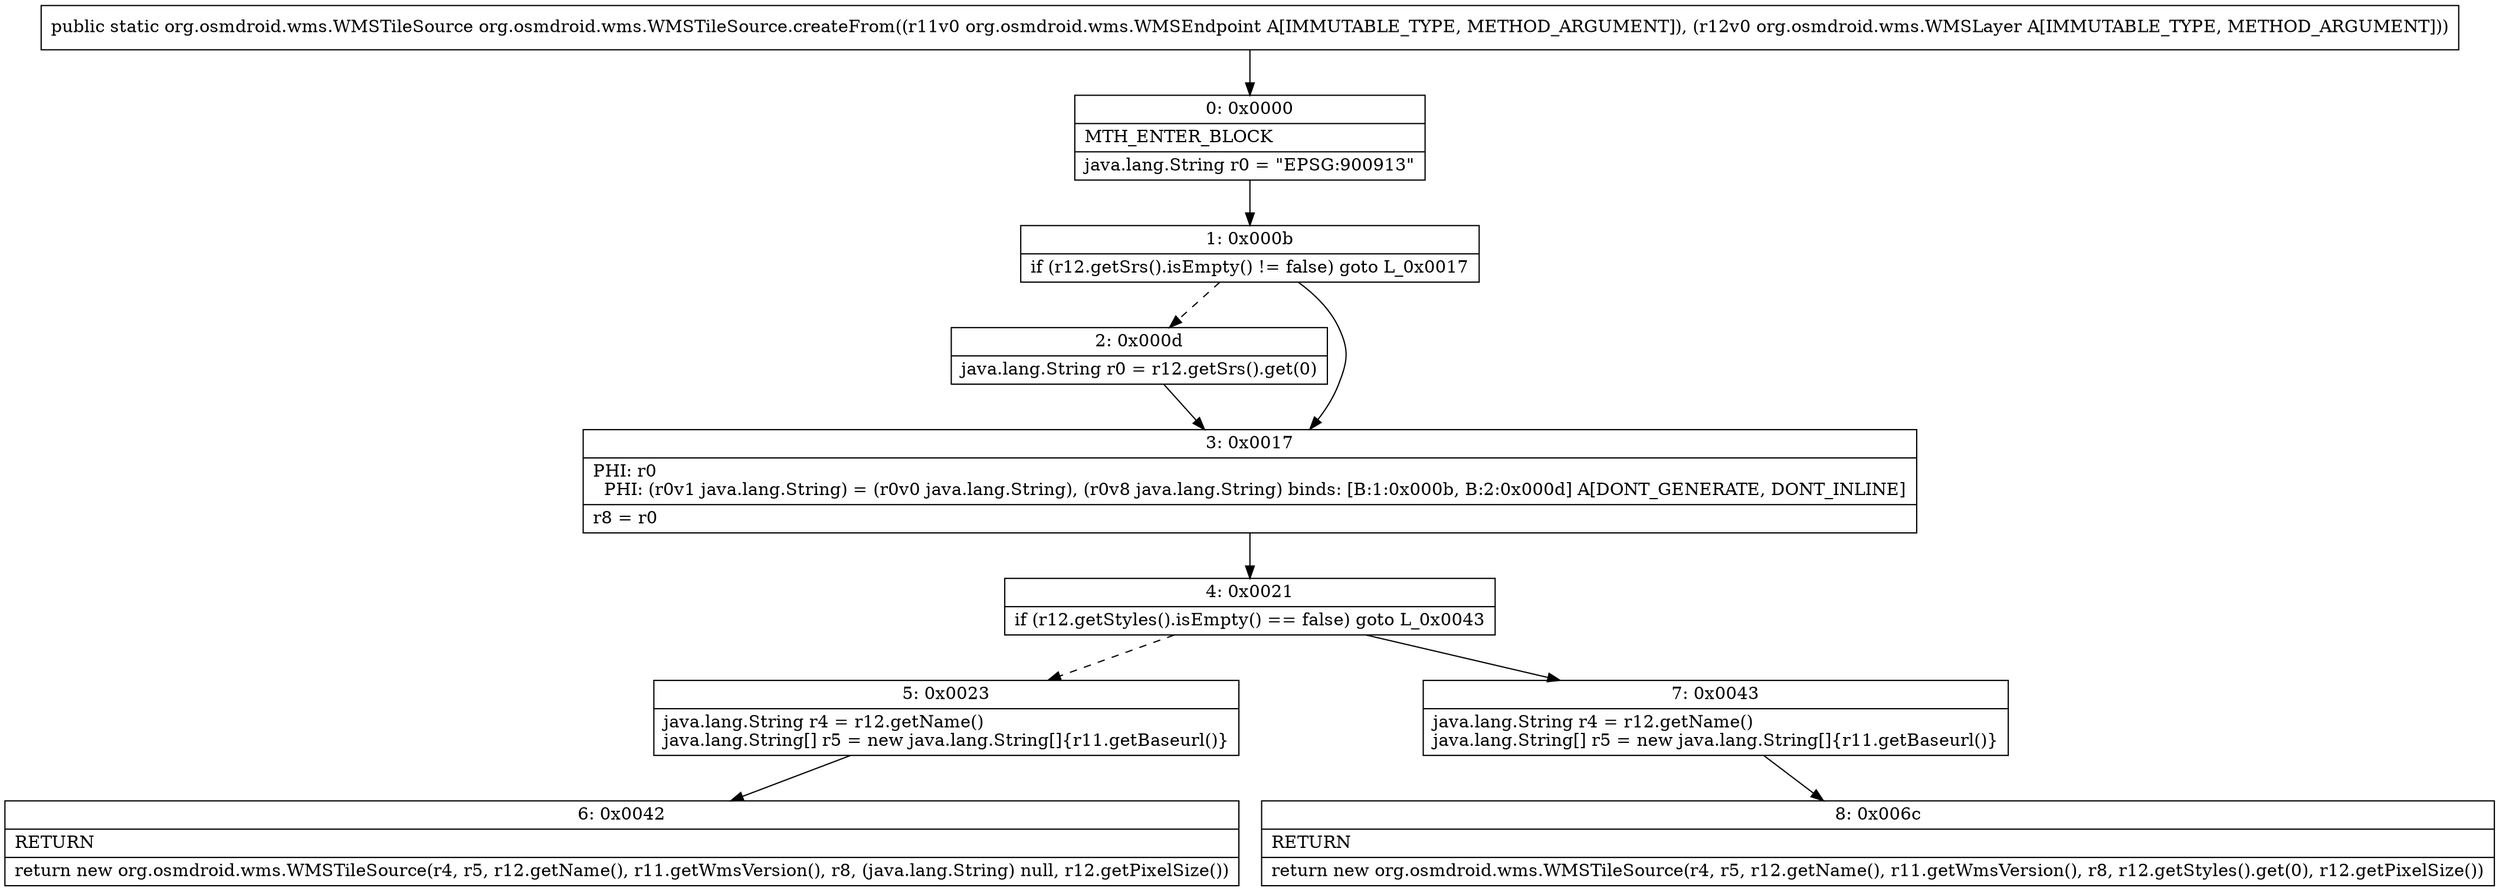 digraph "CFG fororg.osmdroid.wms.WMSTileSource.createFrom(Lorg\/osmdroid\/wms\/WMSEndpoint;Lorg\/osmdroid\/wms\/WMSLayer;)Lorg\/osmdroid\/wms\/WMSTileSource;" {
Node_0 [shape=record,label="{0\:\ 0x0000|MTH_ENTER_BLOCK\l|java.lang.String r0 = \"EPSG:900913\"\l}"];
Node_1 [shape=record,label="{1\:\ 0x000b|if (r12.getSrs().isEmpty() != false) goto L_0x0017\l}"];
Node_2 [shape=record,label="{2\:\ 0x000d|java.lang.String r0 = r12.getSrs().get(0)\l}"];
Node_3 [shape=record,label="{3\:\ 0x0017|PHI: r0 \l  PHI: (r0v1 java.lang.String) = (r0v0 java.lang.String), (r0v8 java.lang.String) binds: [B:1:0x000b, B:2:0x000d] A[DONT_GENERATE, DONT_INLINE]\l|r8 = r0\l}"];
Node_4 [shape=record,label="{4\:\ 0x0021|if (r12.getStyles().isEmpty() == false) goto L_0x0043\l}"];
Node_5 [shape=record,label="{5\:\ 0x0023|java.lang.String r4 = r12.getName()\ljava.lang.String[] r5 = new java.lang.String[]\{r11.getBaseurl()\}\l}"];
Node_6 [shape=record,label="{6\:\ 0x0042|RETURN\l|return new org.osmdroid.wms.WMSTileSource(r4, r5, r12.getName(), r11.getWmsVersion(), r8, (java.lang.String) null, r12.getPixelSize())\l}"];
Node_7 [shape=record,label="{7\:\ 0x0043|java.lang.String r4 = r12.getName()\ljava.lang.String[] r5 = new java.lang.String[]\{r11.getBaseurl()\}\l}"];
Node_8 [shape=record,label="{8\:\ 0x006c|RETURN\l|return new org.osmdroid.wms.WMSTileSource(r4, r5, r12.getName(), r11.getWmsVersion(), r8, r12.getStyles().get(0), r12.getPixelSize())\l}"];
MethodNode[shape=record,label="{public static org.osmdroid.wms.WMSTileSource org.osmdroid.wms.WMSTileSource.createFrom((r11v0 org.osmdroid.wms.WMSEndpoint A[IMMUTABLE_TYPE, METHOD_ARGUMENT]), (r12v0 org.osmdroid.wms.WMSLayer A[IMMUTABLE_TYPE, METHOD_ARGUMENT])) }"];
MethodNode -> Node_0;
Node_0 -> Node_1;
Node_1 -> Node_2[style=dashed];
Node_1 -> Node_3;
Node_2 -> Node_3;
Node_3 -> Node_4;
Node_4 -> Node_5[style=dashed];
Node_4 -> Node_7;
Node_5 -> Node_6;
Node_7 -> Node_8;
}

